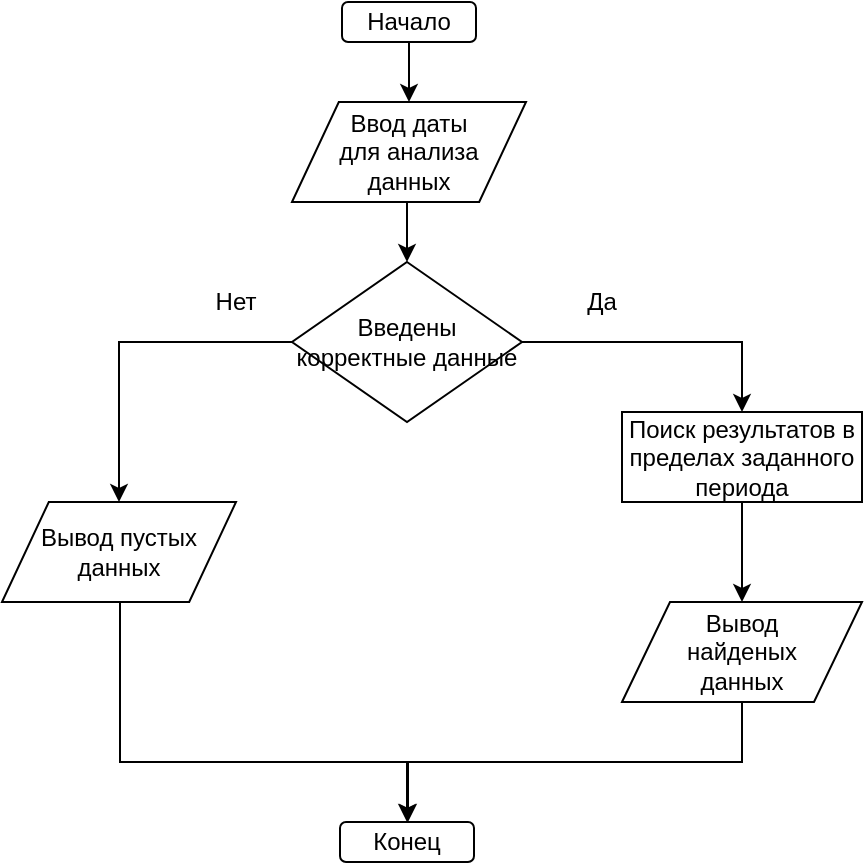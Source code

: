 <mxfile version="10.7.5" type="device"><diagram id="iRvbymDL-GMg0HjKHQ1_" name="Page-1"><mxGraphModel dx="1394" dy="771" grid="1" gridSize="10" guides="1" tooltips="1" connect="1" arrows="1" fold="1" page="1" pageScale="1" pageWidth="827" pageHeight="1169" math="0" shadow="0"><root><mxCell id="0"/><mxCell id="1" parent="0"/><mxCell id="yRtwTjcljEo7q0LW3_4s-5" value="" style="edgeStyle=orthogonalEdgeStyle;rounded=0;orthogonalLoop=1;jettySize=auto;html=1;entryX=0.5;entryY=0;entryDx=0;entryDy=0;" edge="1" parent="1" source="yRtwTjcljEo7q0LW3_4s-1" target="yRtwTjcljEo7q0LW3_4s-2"><mxGeometry relative="1" as="geometry"><mxPoint x="413.5" y="120" as="targetPoint"/></mxGeometry></mxCell><mxCell id="yRtwTjcljEo7q0LW3_4s-1" value="Начало" style="rounded=1;whiteSpace=wrap;html=1;" vertex="1" parent="1"><mxGeometry x="380" y="10" width="67" height="20" as="geometry"/></mxCell><mxCell id="yRtwTjcljEo7q0LW3_4s-7" style="edgeStyle=orthogonalEdgeStyle;rounded=0;orthogonalLoop=1;jettySize=auto;html=1;exitX=0.5;exitY=1;exitDx=0;exitDy=0;entryX=0.5;entryY=0;entryDx=0;entryDy=0;" edge="1" parent="1" source="yRtwTjcljEo7q0LW3_4s-2" target="yRtwTjcljEo7q0LW3_4s-6"><mxGeometry relative="1" as="geometry"/></mxCell><mxCell id="yRtwTjcljEo7q0LW3_4s-2" value="&lt;div&gt;Ввод даты&lt;/div&gt;&lt;div&gt;для анализа&lt;/div&gt;&lt;div&gt;данных&lt;br&gt;&lt;/div&gt;" style="shape=parallelogram;perimeter=parallelogramPerimeter;whiteSpace=wrap;html=1;" vertex="1" parent="1"><mxGeometry x="355" y="60" width="117" height="50" as="geometry"/></mxCell><mxCell id="yRtwTjcljEo7q0LW3_4s-19" style="edgeStyle=orthogonalEdgeStyle;rounded=0;orthogonalLoop=1;jettySize=auto;html=1;exitX=0.5;exitY=1;exitDx=0;exitDy=0;entryX=0.5;entryY=0;entryDx=0;entryDy=0;" edge="1" parent="1"><mxGeometry relative="1" as="geometry"><mxPoint x="269" y="300" as="sourcePoint"/><mxPoint x="413" y="420" as="targetPoint"/><Array as="points"><mxPoint x="269" y="390"/><mxPoint x="413" y="390"/></Array></mxGeometry></mxCell><mxCell id="yRtwTjcljEo7q0LW3_4s-3" value="Вывод пустых данных" style="shape=parallelogram;perimeter=parallelogramPerimeter;whiteSpace=wrap;html=1;" vertex="1" parent="1"><mxGeometry x="210" y="260" width="117" height="50" as="geometry"/></mxCell><mxCell id="yRtwTjcljEo7q0LW3_4s-8" style="edgeStyle=orthogonalEdgeStyle;rounded=0;orthogonalLoop=1;jettySize=auto;html=1;exitX=0;exitY=0.5;exitDx=0;exitDy=0;entryX=0.5;entryY=0;entryDx=0;entryDy=0;" edge="1" parent="1" source="yRtwTjcljEo7q0LW3_4s-6" target="yRtwTjcljEo7q0LW3_4s-3"><mxGeometry relative="1" as="geometry"/></mxCell><mxCell id="yRtwTjcljEo7q0LW3_4s-10" style="edgeStyle=orthogonalEdgeStyle;rounded=0;orthogonalLoop=1;jettySize=auto;html=1;exitX=1;exitY=0.5;exitDx=0;exitDy=0;entryX=0.5;entryY=0;entryDx=0;entryDy=0;" edge="1" parent="1" source="yRtwTjcljEo7q0LW3_4s-6" target="yRtwTjcljEo7q0LW3_4s-9"><mxGeometry relative="1" as="geometry"/></mxCell><mxCell id="yRtwTjcljEo7q0LW3_4s-6" value="Введены корректные данные" style="rhombus;whiteSpace=wrap;html=1;" vertex="1" parent="1"><mxGeometry x="355" y="140" width="115" height="80" as="geometry"/></mxCell><mxCell id="yRtwTjcljEo7q0LW3_4s-13" style="edgeStyle=orthogonalEdgeStyle;rounded=0;orthogonalLoop=1;jettySize=auto;html=1;exitX=0.5;exitY=1;exitDx=0;exitDy=0;entryX=0.5;entryY=0;entryDx=0;entryDy=0;" edge="1" parent="1" source="yRtwTjcljEo7q0LW3_4s-9" target="yRtwTjcljEo7q0LW3_4s-12"><mxGeometry relative="1" as="geometry"/></mxCell><mxCell id="yRtwTjcljEo7q0LW3_4s-9" value="Поиск результатов в пределах заданного периода" style="rounded=0;whiteSpace=wrap;html=1;" vertex="1" parent="1"><mxGeometry x="520" y="215" width="120" height="45" as="geometry"/></mxCell><mxCell id="yRtwTjcljEo7q0LW3_4s-11" style="edgeStyle=orthogonalEdgeStyle;rounded=0;orthogonalLoop=1;jettySize=auto;html=1;exitX=0.5;exitY=1;exitDx=0;exitDy=0;" edge="1" parent="1" source="yRtwTjcljEo7q0LW3_4s-9" target="yRtwTjcljEo7q0LW3_4s-9"><mxGeometry relative="1" as="geometry"/></mxCell><mxCell id="yRtwTjcljEo7q0LW3_4s-16" style="edgeStyle=orthogonalEdgeStyle;rounded=0;orthogonalLoop=1;jettySize=auto;html=1;exitX=0.5;exitY=1;exitDx=0;exitDy=0;entryX=0.5;entryY=0;entryDx=0;entryDy=0;" edge="1" parent="1" source="yRtwTjcljEo7q0LW3_4s-12" target="yRtwTjcljEo7q0LW3_4s-15"><mxGeometry relative="1" as="geometry"><Array as="points"><mxPoint x="580" y="390"/><mxPoint x="413" y="390"/></Array></mxGeometry></mxCell><mxCell id="yRtwTjcljEo7q0LW3_4s-12" value="&lt;div&gt;Вывод&lt;/div&gt;&lt;div&gt;найденых&lt;/div&gt;&lt;div&gt;данных&lt;/div&gt;" style="shape=parallelogram;perimeter=parallelogramPerimeter;whiteSpace=wrap;html=1;" vertex="1" parent="1"><mxGeometry x="520" y="310" width="120" height="50" as="geometry"/></mxCell><mxCell id="yRtwTjcljEo7q0LW3_4s-15" value="Конец" style="rounded=1;whiteSpace=wrap;html=1;" vertex="1" parent="1"><mxGeometry x="379" y="420" width="67" height="20" as="geometry"/></mxCell><mxCell id="yRtwTjcljEo7q0LW3_4s-20" value="Нет" style="text;html=1;strokeColor=none;fillColor=none;align=center;verticalAlign=middle;whiteSpace=wrap;rounded=0;" vertex="1" parent="1"><mxGeometry x="307" y="150" width="40" height="20" as="geometry"/></mxCell><mxCell id="yRtwTjcljEo7q0LW3_4s-21" value="Да" style="text;html=1;strokeColor=none;fillColor=none;align=center;verticalAlign=middle;whiteSpace=wrap;rounded=0;" vertex="1" parent="1"><mxGeometry x="490" y="150" width="40" height="20" as="geometry"/></mxCell></root></mxGraphModel></diagram></mxfile>
